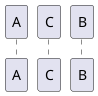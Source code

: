 {
  "sha1": "5gi3kqbdhgevbxxrc68auv0gcip2eky",
  "insertion": {
    "when": "2024-05-30T20:48:20.738Z",
    "user": "plantuml@gmail.com"
  }
}
@startuml
participant A
participant B
participant C
participant B
@enduml
